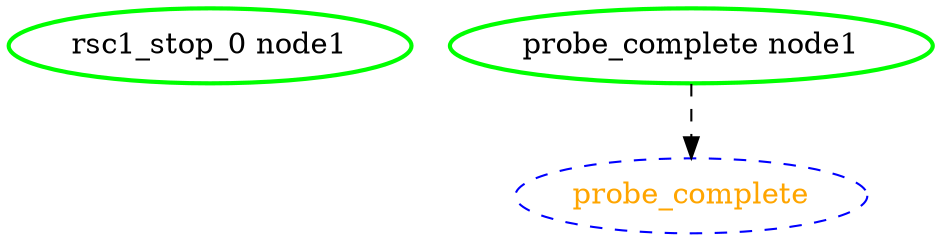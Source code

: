 digraph "g" {
	size = "30,30"
"rsc1_stop_0 node1" [ style=bold color="green" fontcolor="black" ]
"probe_complete" [ style="dashed" color="blue" fontcolor="orange" ]
"probe_complete node1" [ style=bold color="green" fontcolor="black" ]
"probe_complete node1" -> "probe_complete" [ style = dashed]
}
